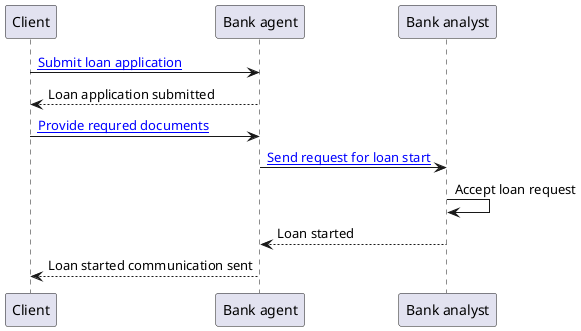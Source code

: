 @startuml
Client -> "Bank agent" : [[https://github.com/PawelJaworski/ddd-loan-application/blob/master/src/main/java/pl/javorek/ddd/service/applicationforloan/application/cmd/ApplicationForALoanCmdFacade.java#L24 Submit loan application]]
"Bank agent" --> "Client" : Loan application submitted
Client -> "Bank agent" : [[https://github.com/PawelJaworski/ddd-loan-application/blob/master/src/main/java/pl/javorek/ddd/service/applicationforloan/application/cmd/ApplicationForALoanCmdFacade.java#L38 Provide requred documents]]
"Bank agent" -> "Bank analyst" : [[https://github.com/PawelJaworski/ddd-loan-application/blob/master/src/main/java/pl/javorek/ddd/service/applicationforloan/application/cmd/ApplicationForALoanCmdFacade.java#L38 Send request for loan start]]
"Bank analyst" -> "Bank analyst" : Accept loan request
"Bank analyst" --> "Bank agent" : Loan started
"Bank agent" --> "Client" : Loan started communication sent
@enduml
